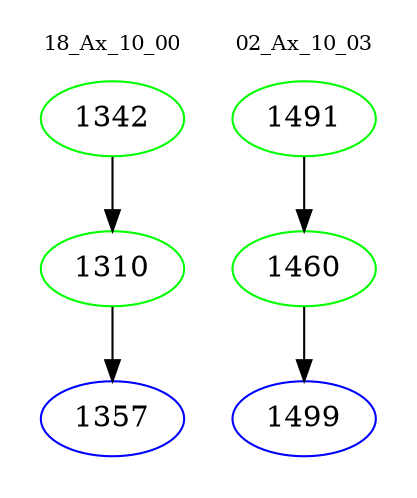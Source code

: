 digraph{
subgraph cluster_0 {
color = white
label = "18_Ax_10_00";
fontsize=10;
T0_1342 [label="1342", color="green"]
T0_1342 -> T0_1310 [color="black"]
T0_1310 [label="1310", color="green"]
T0_1310 -> T0_1357 [color="black"]
T0_1357 [label="1357", color="blue"]
}
subgraph cluster_1 {
color = white
label = "02_Ax_10_03";
fontsize=10;
T1_1491 [label="1491", color="green"]
T1_1491 -> T1_1460 [color="black"]
T1_1460 [label="1460", color="green"]
T1_1460 -> T1_1499 [color="black"]
T1_1499 [label="1499", color="blue"]
}
}
